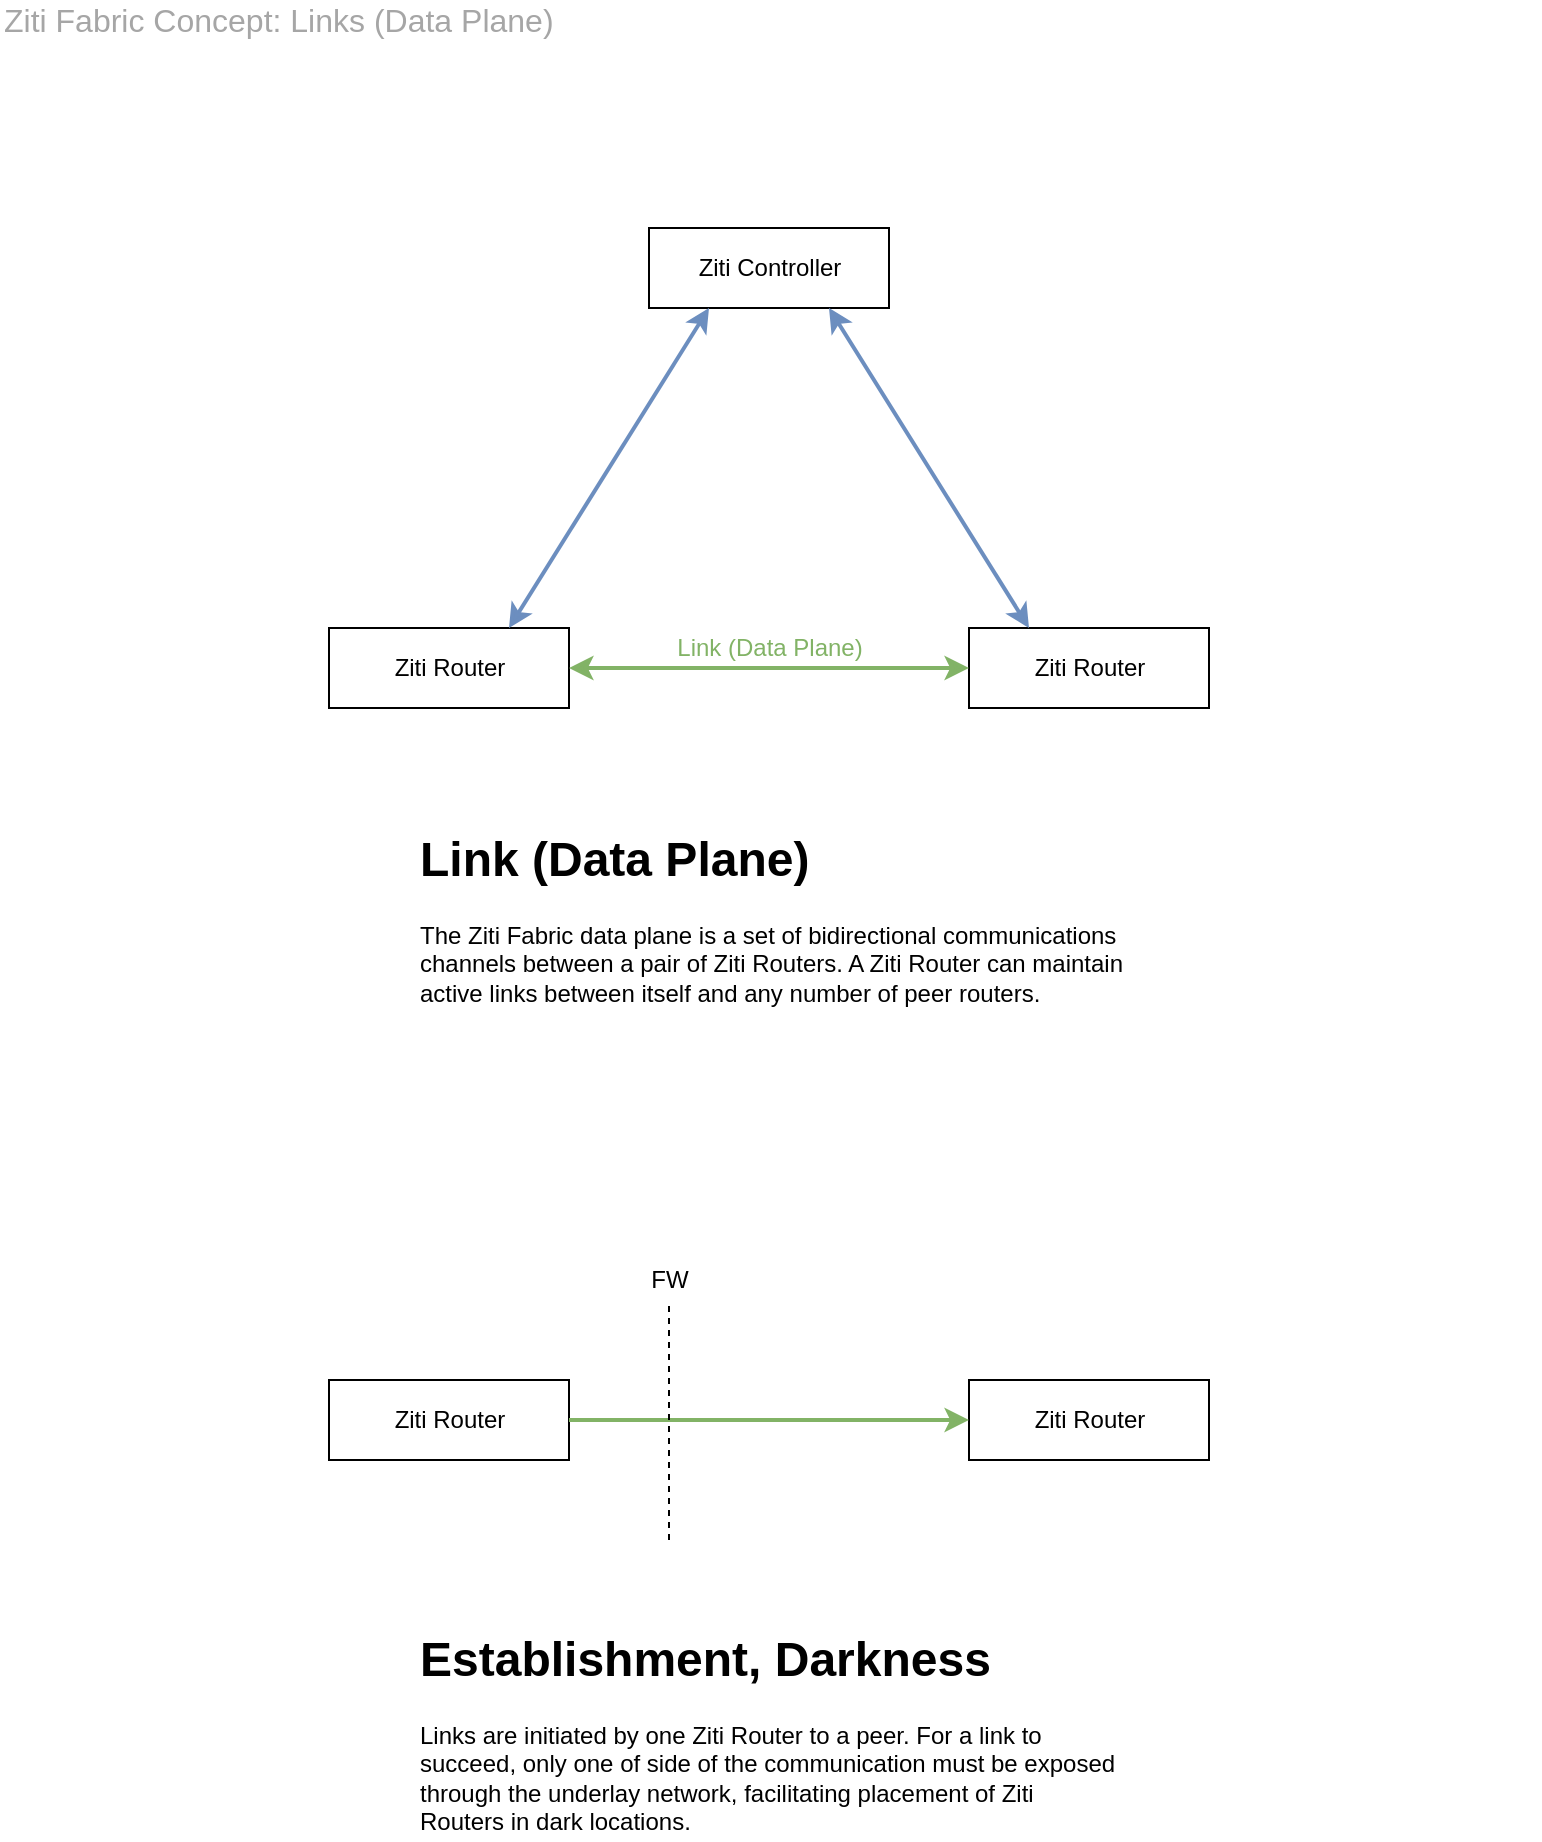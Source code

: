 <mxfile version="10.8.8" type="device"><diagram id="zwXaV2MmhBqkff6evMKO" name="Page-1"><mxGraphModel dx="859" dy="1110" grid="1" gridSize="10" guides="1" tooltips="1" connect="1" arrows="1" fold="1" page="1" pageScale="1" pageWidth="850" pageHeight="1100" math="0" shadow="0"><root><mxCell id="0"/><mxCell id="1" parent="0"/><mxCell id="GXaEhY1Xxqcwzt6oZV-e-1" value="&lt;span style=&quot;font-size: 16px&quot;&gt;Ziti Fabric Concept: Links (Data Plane)&lt;br&gt;&lt;/span&gt;" style="text;html=1;strokeColor=none;fillColor=none;align=left;verticalAlign=middle;whiteSpace=wrap;rounded=0;fontColor=#A6A6A6;" vertex="1" parent="1"><mxGeometry x="40" y="20" width="770" height="20" as="geometry"/></mxCell><mxCell id="GXaEhY1Xxqcwzt6oZV-e-2" value="Ziti Controller" style="rounded=0;whiteSpace=wrap;html=1;" vertex="1" parent="1"><mxGeometry x="364.5" y="134" width="120" height="40" as="geometry"/></mxCell><mxCell id="GXaEhY1Xxqcwzt6oZV-e-3" value="Ziti Router" style="rounded=0;whiteSpace=wrap;html=1;" vertex="1" parent="1"><mxGeometry x="204.5" y="334" width="120" height="40" as="geometry"/></mxCell><mxCell id="GXaEhY1Xxqcwzt6oZV-e-4" value="Ziti Router" style="rounded=0;whiteSpace=wrap;html=1;" vertex="1" parent="1"><mxGeometry x="524.5" y="334" width="120" height="40" as="geometry"/></mxCell><mxCell id="GXaEhY1Xxqcwzt6oZV-e-5" value="" style="endArrow=classic;startArrow=classic;html=1;exitX=0.75;exitY=0;exitDx=0;exitDy=0;entryX=0.25;entryY=1;entryDx=0;entryDy=0;fillColor=#dae8fc;strokeColor=#6c8ebf;strokeWidth=2;" edge="1" parent="1" source="GXaEhY1Xxqcwzt6oZV-e-3" target="GXaEhY1Xxqcwzt6oZV-e-2"><mxGeometry width="50" height="50" relative="1" as="geometry"><mxPoint x="294.5" y="284" as="sourcePoint"/><mxPoint x="494.5" y="284" as="targetPoint"/></mxGeometry></mxCell><mxCell id="GXaEhY1Xxqcwzt6oZV-e-6" value="" style="endArrow=classic;startArrow=classic;html=1;exitX=0.25;exitY=0;exitDx=0;exitDy=0;entryX=0.75;entryY=1;entryDx=0;entryDy=0;fillColor=#dae8fc;strokeColor=#6c8ebf;strokeWidth=2;" edge="1" parent="1" source="GXaEhY1Xxqcwzt6oZV-e-4" target="GXaEhY1Xxqcwzt6oZV-e-2"><mxGeometry width="50" height="50" relative="1" as="geometry"><mxPoint x="344.5" y="304" as="sourcePoint"/><mxPoint x="404.5" y="224" as="targetPoint"/></mxGeometry></mxCell><mxCell id="GXaEhY1Xxqcwzt6oZV-e-7" value="" style="endArrow=classic;startArrow=classic;html=1;exitX=1;exitY=0.5;exitDx=0;exitDy=0;entryX=0;entryY=0.5;entryDx=0;entryDy=0;fillColor=#d5e8d4;strokeColor=#82b366;strokeWidth=2;" edge="1" parent="1" source="GXaEhY1Xxqcwzt6oZV-e-3" target="GXaEhY1Xxqcwzt6oZV-e-4"><mxGeometry width="50" height="50" relative="1" as="geometry"><mxPoint x="344.5" y="304" as="sourcePoint"/><mxPoint x="404.5" y="224" as="targetPoint"/></mxGeometry></mxCell><mxCell id="GXaEhY1Xxqcwzt6oZV-e-8" value="Link (Data Plane)" style="text;html=1;align=center;verticalAlign=middle;whiteSpace=wrap;rounded=0;fontColor=#82B366;" vertex="1" parent="1"><mxGeometry x="374.5" y="334" width="100" height="20" as="geometry"/></mxCell><mxCell id="GXaEhY1Xxqcwzt6oZV-e-9" value="&lt;h1&gt;Link (Data Plane)&lt;/h1&gt;&lt;p&gt;The Ziti Fabric data plane is a set of bidirectional communications channels between a pair of Ziti Routers. A Ziti Router can maintain active links between itself and any number of peer routers.&lt;/p&gt;" style="text;html=1;strokeColor=none;fillColor=none;spacing=5;spacingTop=-20;whiteSpace=wrap;overflow=hidden;rounded=0;" vertex="1" parent="1"><mxGeometry x="244.5" y="430" width="360" height="110" as="geometry"/></mxCell><mxCell id="GXaEhY1Xxqcwzt6oZV-e-14" value="Ziti Router" style="rounded=0;whiteSpace=wrap;html=1;" vertex="1" parent="1"><mxGeometry x="204.5" y="710" width="120" height="40" as="geometry"/></mxCell><mxCell id="GXaEhY1Xxqcwzt6oZV-e-15" value="Ziti Router" style="rounded=0;whiteSpace=wrap;html=1;" vertex="1" parent="1"><mxGeometry x="524.5" y="710" width="120" height="40" as="geometry"/></mxCell><mxCell id="GXaEhY1Xxqcwzt6oZV-e-16" value="" style="endArrow=classic;startArrow=none;html=1;exitX=1;exitY=0.5;exitDx=0;exitDy=0;entryX=0;entryY=0.5;entryDx=0;entryDy=0;fillColor=#d5e8d4;strokeColor=#82b366;strokeWidth=2;startFill=0;" edge="1" parent="1" source="GXaEhY1Xxqcwzt6oZV-e-14" target="GXaEhY1Xxqcwzt6oZV-e-15"><mxGeometry width="50" height="50" relative="1" as="geometry"><mxPoint x="344.5" y="680" as="sourcePoint"/><mxPoint x="404.5" y="600" as="targetPoint"/></mxGeometry></mxCell><mxCell id="GXaEhY1Xxqcwzt6oZV-e-18" value="" style="endArrow=none;dashed=1;html=1;" edge="1" parent="1"><mxGeometry width="50" height="50" relative="1" as="geometry"><mxPoint x="374.5" y="790" as="sourcePoint"/><mxPoint x="374.5" y="670" as="targetPoint"/></mxGeometry></mxCell><mxCell id="GXaEhY1Xxqcwzt6oZV-e-19" value="FW" style="text;html=1;strokeColor=none;fillColor=none;align=center;verticalAlign=middle;whiteSpace=wrap;rounded=0;" vertex="1" parent="1"><mxGeometry x="354.5" y="650" width="40" height="20" as="geometry"/></mxCell><mxCell id="GXaEhY1Xxqcwzt6oZV-e-20" value="&lt;h1&gt;Establishment, Darkness&lt;/h1&gt;&lt;p&gt;Links are initiated by one Ziti Router to a peer. For a link to succeed, only one of side of the communication must be exposed through the underlay network, facilitating placement of Ziti Routers in dark locations.&lt;/p&gt;" style="text;html=1;strokeColor=none;fillColor=none;spacing=5;spacingTop=-20;whiteSpace=wrap;overflow=hidden;rounded=0;" vertex="1" parent="1"><mxGeometry x="244.5" y="830" width="360" height="110" as="geometry"/></mxCell></root></mxGraphModel></diagram></mxfile>